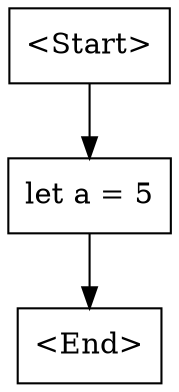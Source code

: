 digraph G {
    N0 [label = "<Start>", shape = box]
    N1 [label = "let a = 5", shape = box]
    N2 [label = "<End>", shape = box]
    N0 -> N1 [label = ""]
    N1 -> N2 [label = ""]
}
